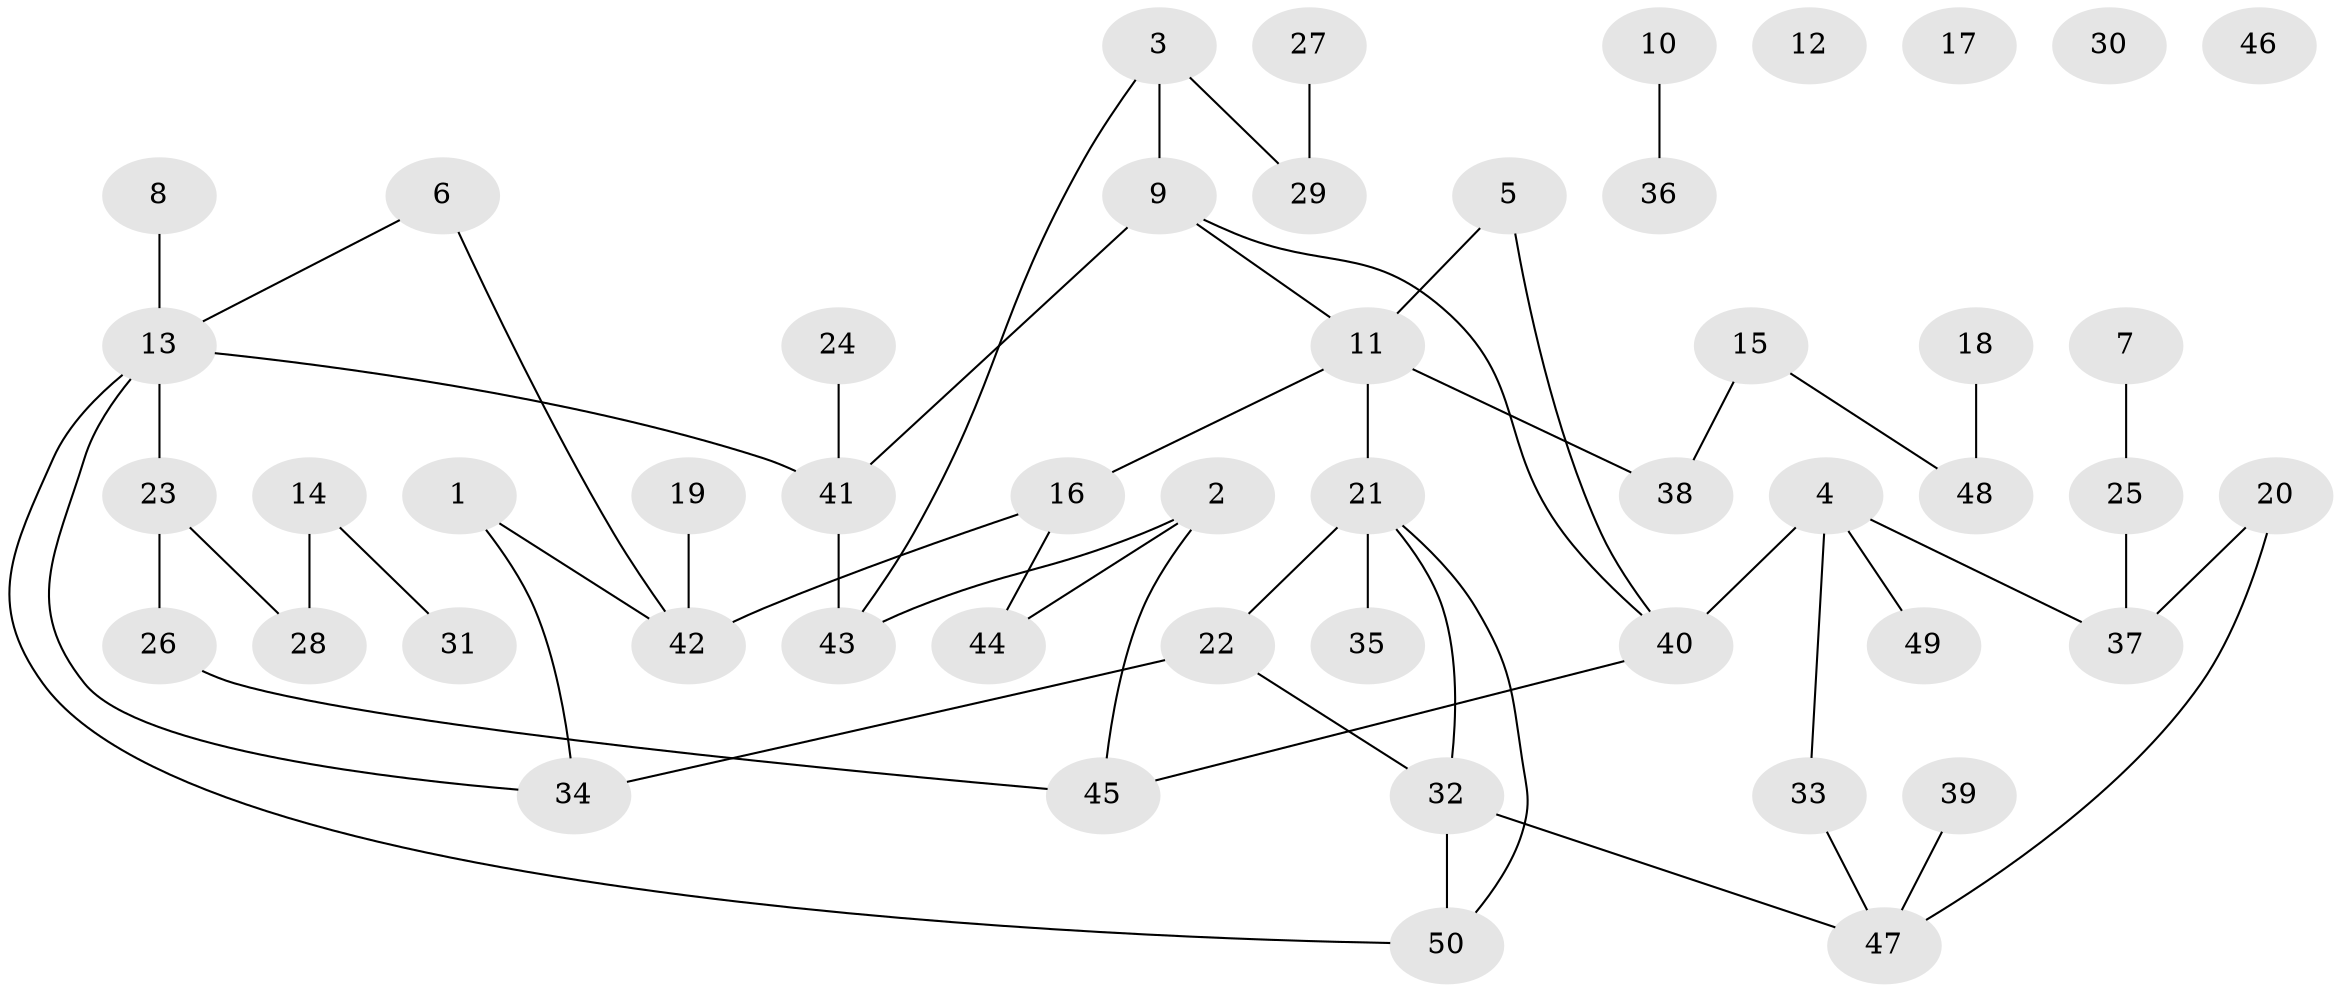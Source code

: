 // Generated by graph-tools (version 1.1) at 2025/49/03/09/25 03:49:06]
// undirected, 50 vertices, 57 edges
graph export_dot {
graph [start="1"]
  node [color=gray90,style=filled];
  1;
  2;
  3;
  4;
  5;
  6;
  7;
  8;
  9;
  10;
  11;
  12;
  13;
  14;
  15;
  16;
  17;
  18;
  19;
  20;
  21;
  22;
  23;
  24;
  25;
  26;
  27;
  28;
  29;
  30;
  31;
  32;
  33;
  34;
  35;
  36;
  37;
  38;
  39;
  40;
  41;
  42;
  43;
  44;
  45;
  46;
  47;
  48;
  49;
  50;
  1 -- 34;
  1 -- 42;
  2 -- 43;
  2 -- 44;
  2 -- 45;
  3 -- 9;
  3 -- 29;
  3 -- 43;
  4 -- 33;
  4 -- 37;
  4 -- 40;
  4 -- 49;
  5 -- 11;
  5 -- 40;
  6 -- 13;
  6 -- 42;
  7 -- 25;
  8 -- 13;
  9 -- 11;
  9 -- 40;
  9 -- 41;
  10 -- 36;
  11 -- 16;
  11 -- 21;
  11 -- 38;
  13 -- 23;
  13 -- 34;
  13 -- 41;
  13 -- 50;
  14 -- 28;
  14 -- 31;
  15 -- 38;
  15 -- 48;
  16 -- 42;
  16 -- 44;
  18 -- 48;
  19 -- 42;
  20 -- 37;
  20 -- 47;
  21 -- 22;
  21 -- 32;
  21 -- 35;
  21 -- 50;
  22 -- 32;
  22 -- 34;
  23 -- 26;
  23 -- 28;
  24 -- 41;
  25 -- 37;
  26 -- 45;
  27 -- 29;
  32 -- 47;
  32 -- 50;
  33 -- 47;
  39 -- 47;
  40 -- 45;
  41 -- 43;
}
